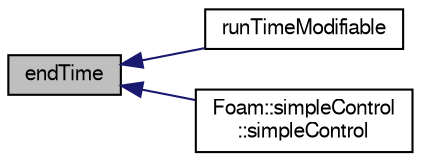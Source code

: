 digraph "endTime"
{
  bgcolor="transparent";
  edge [fontname="FreeSans",fontsize="10",labelfontname="FreeSans",labelfontsize="10"];
  node [fontname="FreeSans",fontsize="10",shape=record];
  rankdir="LR";
  Node19388 [label="endTime",height=0.2,width=0.4,color="black", fillcolor="grey75", style="filled", fontcolor="black"];
  Node19388 -> Node19389 [dir="back",color="midnightblue",fontsize="10",style="solid",fontname="FreeSans"];
  Node19389 [label="runTimeModifiable",height=0.2,width=0.4,color="black",URL="$a26350.html#a6b0d82b6a40b7f9c7627d6ccffd54c82",tooltip="Supports re-reading. "];
  Node19388 -> Node19390 [dir="back",color="midnightblue",fontsize="10",style="solid",fontname="FreeSans"];
  Node19390 [label="Foam::simpleControl\l::simpleControl",height=0.2,width=0.4,color="black",URL="$a21938.html#a58d5995624a9ca97f89d236fd57b7476",tooltip="Construct from mesh. "];
}
